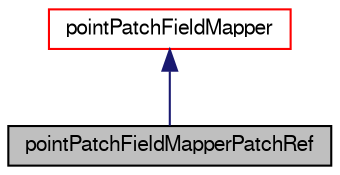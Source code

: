 digraph "pointPatchFieldMapperPatchRef"
{
  bgcolor="transparent";
  edge [fontname="FreeSans",fontsize="10",labelfontname="FreeSans",labelfontsize="10"];
  node [fontname="FreeSans",fontsize="10",shape=record];
  Node4 [label="pointPatchFieldMapperPatchRef",height=0.2,width=0.4,color="black", fillcolor="grey75", style="filled", fontcolor="black"];
  Node5 -> Node4 [dir="back",color="midnightblue",fontsize="10",style="solid",fontname="FreeSans"];
  Node5 [label="pointPatchFieldMapper",height=0.2,width=0.4,color="red",URL="$a26650.html",tooltip="Foam::pointPatchFieldMapper. "];
}
